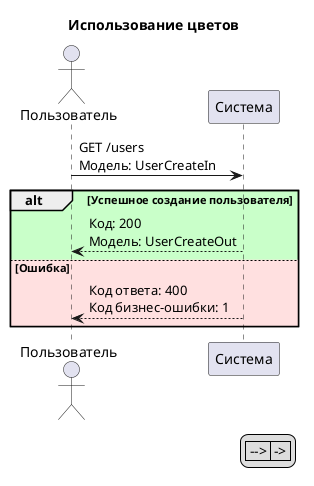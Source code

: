 @startuml Использование цветов

title Использование цветов

'__ АКТОРЫ __
actor "Пользователь" as User
participant "Система" as System

'__ ПРОЦЕДУРЫ __
/'
    Процедура для описания HTTP запросов
'/
!procedure $request($method="[Не указан метод]", $uri="[Не указан URI]", $model="<font color=red>[Модель не указана]</font>")
    $method $uri \nМодель: $model
!endprocedure

/'
    Процедура для описания HTTP ответов с условием
'/
!procedure $response($code=200, $model="[Модель не указана]", $error_code="[Не указан бизнес-код ошибки]")
    !if ($code == 400)
        Код ответа: $code \nКод бизнес-ошибки: $error_code
    !else
        Код: $code \nМодель: $model
    !endif
!endprocedure



'__ ВЗАИМОДЕЙСТВИЕ __
User -> System : $request("GET", "/users", UserCreateIn )
alt #TECHNOLOGY Успешное создание пользователя
    System --> User : $response(200, UserCreateOut)
else #IMPLEMENTATION Ошибка
    System --> User : $response(400, "", 001)
end

legend right
| --> | -> |
endlegend


@enduml